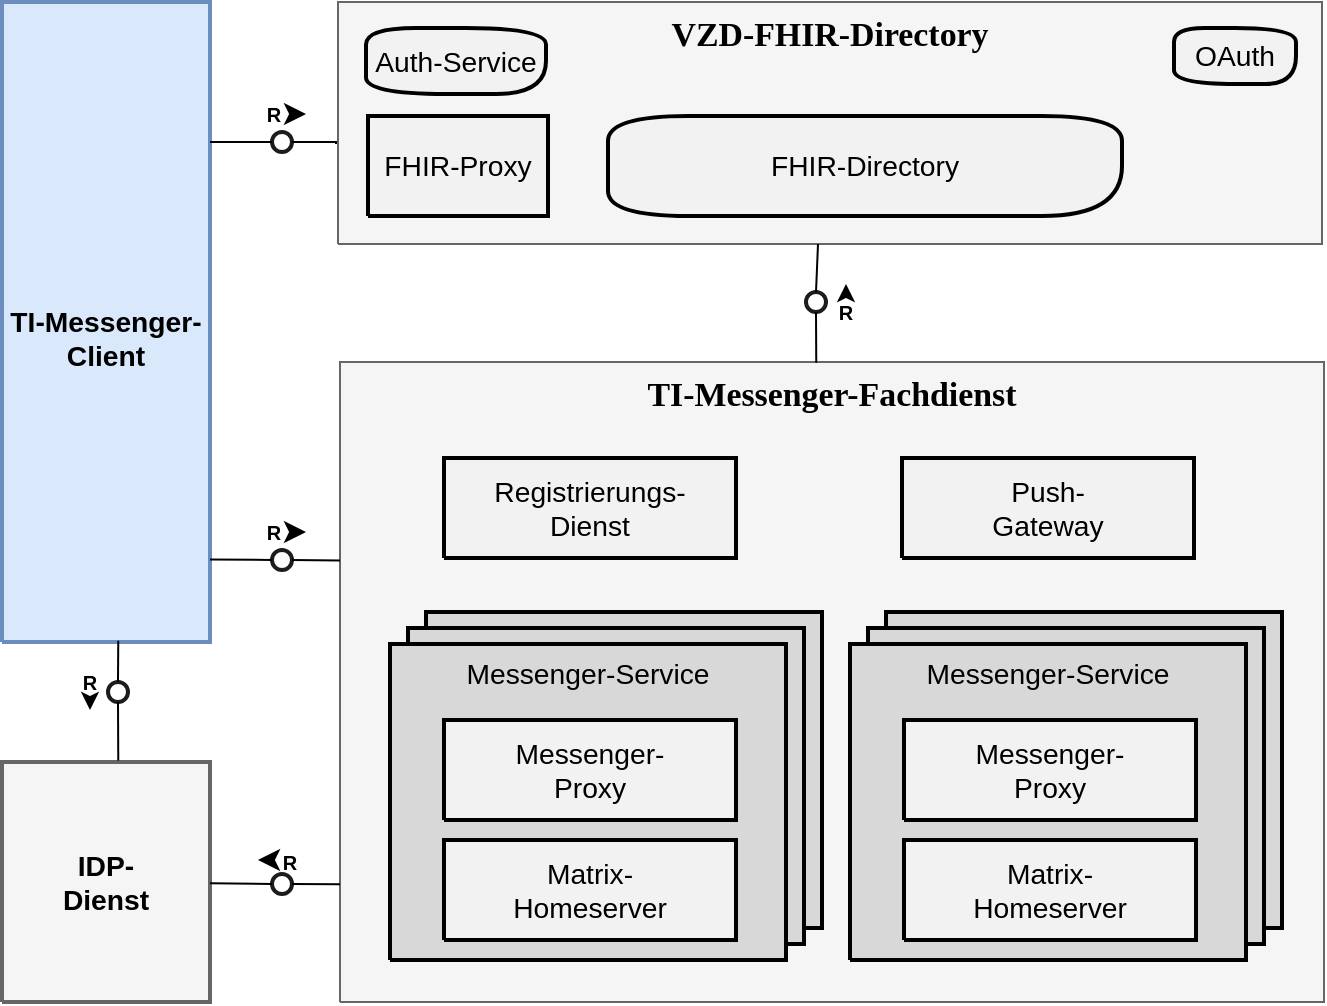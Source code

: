 <mxfile version="20.8.16" type="device"><diagram name="Seite-1" id="euBj5xrBh4o_RF6xaW2p"><mxGraphModel dx="1114" dy="778" grid="1" gridSize="10" guides="1" tooltips="1" connect="1" arrows="1" fold="1" page="1" pageScale="1" pageWidth="827" pageHeight="1169" math="0" shadow="0"><root><mxCell id="0"/><mxCell id="1" parent="0"/><UserObject label="&lt;div style=&quot;font-size: 1px&quot;&gt;&lt;font style=&quot;font-size:16.93px;font-family:Calibri;color:#000000;direction:ltr;letter-spacing:0px;line-height:120%;opacity:1&quot;&gt;&lt;b&gt;VZD-FHIR-Directory&lt;br/&gt;&lt;/b&gt;&lt;/font&gt;&lt;/div&gt;" tags="Hintergrund" id="CfJ6PVG0hl9HaETuA9oQ-1"><mxCell style="verticalAlign=top;align=center;vsdxID=1;fillColor=#f5f5f5;shape=stencil(nZBLDoAgDERP0z3SIyjew0SURgSD+Lu9kMZoXLhwN9O+tukAlrNpJg1SzDH4QW/URgNYgZTkjA4UkwJUgGXng+6DX1zLfmoymdXo17xh5zmRJ6Q42BWCfc2oJfdAr+Yv+AP9Cb7OJ3H/2JG1HNGz/84klThPVCc=);strokeColor=#666666;points=[];labelBackgroundColor=none;rounded=0;html=1;whiteSpace=wrap;fontColor=#333333;" vertex="1" parent="1"><mxGeometry x="214" y="25" width="492" height="121" as="geometry"/></mxCell></UserObject><UserObject label="&lt;div style=&quot;font-size: 1px&quot;&gt;&lt;font style=&quot;font-size:16.93px;font-family:Calibri;color:#000000;direction:ltr;letter-spacing:0px;line-height:120%;opacity:1&quot;&gt;&lt;b&gt;     TI-Messenger-Fachdienst&lt;br/&gt;&lt;/b&gt;&lt;/font&gt;&lt;/div&gt;" tags="Hintergrund" id="CfJ6PVG0hl9HaETuA9oQ-2"><mxCell style="verticalAlign=top;align=center;vsdxID=2;fillColor=#f5f5f5;shape=stencil(nZBLDoAgDERP0z3SIyjew0SURgSD+Lu9kMZoXLhwN9O+tukAlrNpJg1SzDH4QW/URgNYgZTkjA4UkwJUgGXng+6DX1zLfmoymdXo17xh5zmRJ6Q42BWCfc2oJfdAr+Yv+AP9Cb7OJ3H/2JG1HNGz/84klThPVCc=);points=[];labelBackgroundColor=none;rounded=0;html=1;whiteSpace=wrap;strokeColor=#666666;fontColor=#333333;" vertex="1" parent="1"><mxGeometry x="215" y="205" width="492" height="320" as="geometry"/></mxCell></UserObject><UserObject label="&lt;div style=&quot;font-size: 1px&quot;&gt;&lt;/div&gt;" tags="Hintergrund" id="CfJ6PVG0hl9HaETuA9oQ-3"><mxCell style="verticalAlign=top;align=center;vsdxID=3;fillColor=#d8d8d8;gradientColor=none;shape=stencil(nZBLDoAgDERP0z3SIyjew0SURgSD+Lu9kMZoXLhwN9O+tukAlrNpJg1SzDH4QW/URgNYgZTkjA4UkwJUgGXng+6DX1zLfmoymdXo17xh5zmRJ6Q42BWCfc2oJfdAr+Yv+AP9Cb7OJ3H/2JG1HNGz/84klThPVCc=);strokeWidth=2;points=[];labelBackgroundColor=none;rounded=0;html=1;whiteSpace=wrap;" vertex="1" parent="1"><mxGeometry x="258" y="330" width="198" height="158" as="geometry"/></mxCell></UserObject><UserObject label="&lt;div style=&quot;font-size: 1px&quot;&gt;&lt;/div&gt;" tags="Hintergrund" id="CfJ6PVG0hl9HaETuA9oQ-4"><mxCell style="verticalAlign=top;align=center;vsdxID=4;fillColor=#d8d8d8;gradientColor=none;shape=stencil(nZBLDoAgDERP0z3SIyjew0SURgSD+Lu9kMZoXLhwN9O+tukAlrNpJg1SzDH4QW/URgNYgZTkjA4UkwJUgGXng+6DX1zLfmoymdXo17xh5zmRJ6Q42BWCfc2oJfdAr+Yv+AP9Cb7OJ3H/2JG1HNGz/84klThPVCc=);strokeWidth=2;points=[];labelBackgroundColor=none;rounded=0;html=1;whiteSpace=wrap;" vertex="1" parent="1"><mxGeometry x="249" y="338" width="198" height="158" as="geometry"/></mxCell></UserObject><UserObject label="&lt;div style=&quot;font-size: 1px&quot;&gt;&lt;font style=&quot;font-size:14.11px;font-family:Arial;color:#000000;direction:ltr;letter-spacing:0px;line-height:120%;opacity:1&quot;&gt;Messenger-Service&lt;br/&gt;&lt;/font&gt;&lt;/div&gt;" tags="Hintergrund" id="CfJ6PVG0hl9HaETuA9oQ-5"><mxCell style="verticalAlign=top;align=center;vsdxID=5;fillColor=#d8d8d8;gradientColor=none;shape=stencil(nZBLDoAgDERP0z3SIyjew0SURgSD+Lu9kMZoXLhwN9O+tukAlrNpJg1SzDH4QW/URgNYgZTkjA4UkwJUgGXng+6DX1zLfmoymdXo17xh5zmRJ6Q42BWCfc2oJfdAr+Yv+AP9Cb7OJ3H/2JG1HNGz/84klThPVCc=);strokeWidth=2;points=[];labelBackgroundColor=none;rounded=0;html=1;whiteSpace=wrap;" vertex="1" parent="1"><mxGeometry x="240" y="346" width="198" height="158" as="geometry"/></mxCell></UserObject><UserObject label="&lt;div style=&quot;font-size: 1px&quot;&gt;&lt;font style=&quot;font-size:14.11px;font-family:Arial;color:#000000;direction:ltr;letter-spacing:0px;line-height:120%;opacity:1&quot;&gt;Registrierungs-&lt;br/&gt;Dienst&lt;br/&gt;&lt;/font&gt;&lt;/div&gt;" tags="Hintergrund" id="CfJ6PVG0hl9HaETuA9oQ-6"><mxCell style="verticalAlign=middle;align=center;vsdxID=6;fillColor=#f2f2f2;gradientColor=none;shape=stencil(nZBLDoAgDERP0z3SIyjew0SURgSD+Lu9kMZoXLhwN9O+tukAlrNpJg1SzDH4QW/URgNYgZTkjA4UkwJUgGXng+6DX1zLfmoymdXo17xh5zmRJ6Q42BWCfc2oJfdAr+Yv+AP9Cb7OJ3H/2JG1HNGz/84klThPVCc=);strokeColor=#000000;strokeWidth=2;spacingTop=-1;spacingBottom=-1;spacingLeft=-1;spacingRight=-1;points=[[0.5,0,0],[1,0.5,0],[0.5,0.5,0],[0.5,0.5,0]];labelBackgroundColor=none;rounded=0;html=1;whiteSpace=wrap;" vertex="1" parent="1"><mxGeometry x="267" y="253" width="146" height="50" as="geometry"/></mxCell></UserObject><UserObject label="&lt;div style=&quot;font-size: 1px&quot;&gt;&lt;font style=&quot;font-size:14.11px;font-family:Arial;color:#000000;direction:ltr;letter-spacing:0px;line-height:120%;opacity:1&quot;&gt;&lt;b&gt;&lt;br/&gt;TI-Messenger- Client&lt;br/&gt;&lt;/b&gt;&lt;/font&gt;&lt;/div&gt;" tags="Hintergrund" id="CfJ6PVG0hl9HaETuA9oQ-7"><mxCell style="verticalAlign=middle;align=center;vsdxID=7;fillColor=#dae8fc;shape=stencil(nZBLDoAgDERP0z3SIyjew0SURgSD+Lu9kMZoXLhwN9O+tukAlrNpJg1SzDH4QW/URgNYgZTkjA4UkwJUgGXng+6DX1zLfmoymdXo17xh5zmRJ6Q42BWCfc2oJfdAr+Yv+AP9Cb7OJ3H/2JG1HNGz/84klThPVCc=);strokeColor=#6c8ebf;strokeWidth=2;spacingTop=-1;spacingBottom=-1;spacingLeft=-1;spacingRight=-1;points=[[0.5,0,0],[1,0.5,0],[0.5,0.5,0],[0.5,0.5,0]];labelBackgroundColor=none;rounded=0;html=1;whiteSpace=wrap;" vertex="1" parent="1"><mxGeometry x="46" y="25" width="104" height="320" as="geometry"/></mxCell></UserObject><UserObject label="&lt;div style=&quot;font-size: 1px&quot;&gt;&lt;font style=&quot;font-size:14.11px;font-family:Arial;color:#000000;direction:ltr;letter-spacing:0px;line-height:120%;opacity:1&quot;&gt;Messenger-&lt;br/&gt;Proxy&lt;br/&gt;&lt;/font&gt;&lt;/div&gt;" tags="Hintergrund" id="CfJ6PVG0hl9HaETuA9oQ-8"><mxCell style="verticalAlign=middle;align=center;vsdxID=8;fillColor=#f2f2f2;gradientColor=none;shape=stencil(nZBLDoAgDERP0z3SIyjew0SURgSD+Lu9kMZoXLhwN9O+tukAlrNpJg1SzDH4QW/URgNYgZTkjA4UkwJUgGXng+6DX1zLfmoymdXo17xh5zmRJ6Q42BWCfc2oJfdAr+Yv+AP9Cb7OJ3H/2JG1HNGz/84klThPVCc=);strokeColor=#000000;strokeWidth=2;spacingTop=-1;spacingBottom=-1;spacingLeft=-1;spacingRight=-1;points=[[0.5,0,0],[1,0.5,0],[0.5,0.5,0],[0.5,0.5,0]];labelBackgroundColor=none;rounded=0;html=1;whiteSpace=wrap;" vertex="1" parent="1"><mxGeometry x="267" y="384" width="146" height="50" as="geometry"/></mxCell></UserObject><UserObject label="&lt;div style=&quot;font-size: 1px&quot;&gt;&lt;font style=&quot;font-size:14.11px;font-family:Arial;color:#000000;direction:ltr;letter-spacing:0px;line-height:120%;opacity:1&quot;&gt;Push-&lt;br/&gt;Gateway&lt;br/&gt;&lt;/font&gt;&lt;/div&gt;" tags="Hintergrund" id="CfJ6PVG0hl9HaETuA9oQ-9"><mxCell style="verticalAlign=middle;align=center;vsdxID=9;fillColor=#f2f2f2;gradientColor=none;shape=stencil(nZBLDoAgDERP0z3SIyjew0SURgSD+Lu9kMZoXLhwN9O+tukAlrNpJg1SzDH4QW/URgNYgZTkjA4UkwJUgGXng+6DX1zLfmoymdXo17xh5zmRJ6Q42BWCfc2oJfdAr+Yv+AP9Cb7OJ3H/2JG1HNGz/84klThPVCc=);strokeWidth=2;spacingTop=-1;spacingBottom=-1;spacingLeft=-1;spacingRight=-1;points=[[0.5,0,0],[1,0.5,0],[0.5,0.5,0],[0.5,0.5,0]];labelBackgroundColor=none;rounded=0;html=1;whiteSpace=wrap;" vertex="1" parent="1"><mxGeometry x="496" y="253" width="146" height="50" as="geometry"/></mxCell></UserObject><UserObject label="&lt;div style=&quot;font-size: 1px&quot;&gt;&lt;font style=&quot;font-size:14.11px;font-family:Arial;color:#000000;direction:ltr;letter-spacing:0px;line-height:120%;opacity:1&quot;&gt;FHIR-Directory&lt;br/&gt;&lt;/font&gt;&lt;/div&gt;" tags="Hintergrund" id="CfJ6PVG0hl9HaETuA9oQ-10"><mxCell style="verticalAlign=middle;align=center;vsdxID=10;fillColor=#f2f2f2;gradientColor=none;shape=stencil(nZE9DsIwDIVP4xWFWAydS7kAJ4iIIRYhqdLwe3rSukhRB4Zmst/7YkvPgO3gTE+g1ZBTvNKTbXaAe9Cag6PEuVSAHWB7jokuKd6Dlb43hdRqUsjKn+1Ia2XS6cgfEg2bTVO93czIkFt8jMtfgiqx3vMwJf1BUM+hQn/mKvgPuhJcrC/FFI8Ex95LurW/jLNIcgrsvg==);strokeColor=#000000;strokeWidth=2;spacingTop=2;spacingBottom=2;spacingLeft=3;spacingRight=3;points=[[0.5,0,0],[1,0.5,0],[0.5,0.5,0],[0.5,0.5,0]];labelBackgroundColor=none;rounded=1;html=1;whiteSpace=wrap;" vertex="1" parent="1"><mxGeometry x="349" y="82" width="257" height="50" as="geometry"/></mxCell></UserObject><UserObject label="&lt;div style=&quot;font-size: 1px&quot;&gt;&lt;font style=&quot;font-size:14.11px;font-family:Arial;color:#000000;direction:ltr;letter-spacing:0px;line-height:120%;opacity:1&quot;&gt;FHIR-Proxy&lt;br/&gt;&lt;/font&gt;&lt;/div&gt;" tags="Hintergrund" id="CfJ6PVG0hl9HaETuA9oQ-11"><mxCell style="verticalAlign=middle;align=center;vsdxID=11;fillColor=#f2f2f2;gradientColor=none;shape=stencil(nZBLDoAgDERP0z3SIyjew0SURgSD+Lu9kMZoXLhwN9O+tukAlrNpJg1SzDH4QW/URgNYgZTkjA4UkwJUgGXng+6DX1zLfmoymdXo17xh5zmRJ6Q42BWCfc2oJfdAr+Yv+AP9Cb7OJ3H/2JG1HNGz/84klThPVCc=);strokeColor=#000000;strokeWidth=2;spacingTop=-1;spacingBottom=-1;spacingLeft=-1;spacingRight=-1;points=[[0.5,0,0],[1,0.5,0],[0.5,0.5,0],[0.5,0.5,0]];labelBackgroundColor=none;rounded=0;html=1;whiteSpace=wrap;" vertex="1" parent="1"><mxGeometry x="229" y="82" width="90" height="50" as="geometry"/></mxCell></UserObject><UserObject label="&lt;div style=&quot;font-size: 1px&quot;&gt;&lt;font style=&quot;font-size:14.11px;font-family:Arial;color:#000000;direction:ltr;letter-spacing:0px;line-height:120%;opacity:1&quot;&gt;&lt;b&gt;IDP-&lt;br/&gt;Dienst&lt;br/&gt;&lt;/b&gt;&lt;/font&gt;&lt;/div&gt;" tags="Hintergrund" id="CfJ6PVG0hl9HaETuA9oQ-12"><mxCell style="verticalAlign=middle;align=center;vsdxID=12;fillColor=#f5f5f5;shape=stencil(nZBLDoAgDERP0z3SIyjew0SURgSD+Lu9kMZoXLhwN9O+tukAlrNpJg1SzDH4QW/URgNYgZTkjA4UkwJUgGXng+6DX1zLfmoymdXo17xh5zmRJ6Q42BWCfc2oJfdAr+Yv+AP9Cb7OJ3H/2JG1HNGz/84klThPVCc=);strokeColor=#666666;strokeWidth=2;spacingTop=-1;spacingBottom=-1;spacingLeft=-1;spacingRight=-1;points=[[0.5,0,0],[1,0.5,0],[0.5,0.5,0],[0.5,0.5,0]];labelBackgroundColor=none;rounded=0;html=1;whiteSpace=wrap;fontColor=#333333;" vertex="1" parent="1"><mxGeometry x="46" y="405" width="104" height="120" as="geometry"/></mxCell></UserObject><UserObject label="&lt;div style=&quot;font-size: 1px&quot;&gt;&lt;font style=&quot;font-size:14.11px;font-family:Arial;color:#000000;direction:ltr;letter-spacing:0px;line-height:120%;opacity:1&quot;&gt;OAuth&lt;br/&gt;&lt;/font&gt;&lt;/div&gt;" tags="Hintergrund" id="CfJ6PVG0hl9HaETuA9oQ-13"><mxCell style="verticalAlign=middle;align=center;vsdxID=33;fillColor=#f2f2f2;gradientColor=none;shape=stencil(nZE9DsIwDIVP4xWFWAydS7kAJ4iIIRYhqdLwe3rSukhRB4Zmst/7YkvPgO3gTE+g1ZBTvNKTbXaAe9Cag6PEuVSAHWB7jokuKd6Dlb43hdRqUsjKn+1Ia2XS6cgfEg2bTVO93czIkFt8jMtfgiqx3vMwJf1BUM+hQn/mKvgPuhJcrC/FFI8Ex95LurW/jLNIcgrsvg==);strokeColor=#000000;strokeWidth=2;spacingTop=2;spacingBottom=2;spacingLeft=3;spacingRight=3;points=[[0.5,0,0],[1,0.5,0],[0.5,0.5,0],[0.5,0.5,0]];labelBackgroundColor=none;rounded=1;html=1;whiteSpace=wrap;" vertex="1" parent="1"><mxGeometry x="632" y="38" width="61" height="28" as="geometry"/></mxCell></UserObject><UserObject label="&lt;div style=&quot;font-size: 1px&quot;&gt;&lt;font style=&quot;font-size:14.11px;font-family:Arial;color:#000000;direction:ltr;letter-spacing:0px;line-height:120%;opacity:1&quot;&gt;Matrix-&lt;br/&gt;Homeserver&lt;br/&gt;&lt;/font&gt;&lt;/div&gt;" tags="Hintergrund" id="CfJ6PVG0hl9HaETuA9oQ-14"><mxCell style="verticalAlign=middle;align=center;vsdxID=39;fillColor=#f2f2f2;gradientColor=none;shape=stencil(nZBLDoAgDERP0z3SIyjew0SURgSD+Lu9kMZoXLhwN9O+tukAlrNpJg1SzDH4QW/URgNYgZTkjA4UkwJUgGXng+6DX1zLfmoymdXo17xh5zmRJ6Q42BWCfc2oJfdAr+Yv+AP9Cb7OJ3H/2JG1HNGz/84klThPVCc=);strokeWidth=2;spacingTop=-1;spacingBottom=-1;spacingLeft=-1;spacingRight=-1;points=[[0.5,0,0],[1,0.5,0],[0.5,0.5,0],[0.5,0.5,0]];labelBackgroundColor=none;rounded=0;html=1;whiteSpace=wrap;" vertex="1" parent="1"><mxGeometry x="267" y="444" width="146" height="50" as="geometry"/></mxCell></UserObject><UserObject label="&lt;div style=&quot;font-size: 1px&quot;&gt;&lt;font style=&quot;font-size:14.11px;font-family:Arial;color:#000000;direction:ltr;letter-spacing:0px;line-height:120%;opacity:1&quot;&gt;Auth-Service&lt;br/&gt;&lt;/font&gt;&lt;/div&gt;" tags="Hintergrund" id="CfJ6PVG0hl9HaETuA9oQ-15"><mxCell style="verticalAlign=middle;align=center;vsdxID=40;fillColor=#f2f2f2;gradientColor=none;shape=stencil(nZE9DsIwDIVP4xWFWAydS7kAJ4iIIRYhqdLwe3rSukhRB4Zmst/7YkvPgO3gTE+g1ZBTvNKTbXaAe9Cag6PEuVSAHWB7jokuKd6Dlb43hdRqUsjKn+1Ia2XS6cgfEg2bTVO93czIkFt8jMtfgiqx3vMwJf1BUM+hQn/mKvgPuhJcrC/FFI8Ex95LurW/jLNIcgrsvg==);strokeColor=#000000;strokeWidth=2;spacingTop=2;spacingBottom=2;spacingLeft=3;spacingRight=3;points=[[0.5,0,0],[1,0.5,0],[0.5,0.5,0],[0.5,0.5,0]];labelBackgroundColor=none;rounded=1;html=1;whiteSpace=wrap;" vertex="1" parent="1"><mxGeometry x="228" y="38" width="90" height="33" as="geometry"/></mxCell></UserObject><UserObject label="&lt;div style=&quot;font-size: 1px&quot;&gt;&lt;/div&gt;" tags="Hintergrund" id="CfJ6PVG0hl9HaETuA9oQ-16"><mxCell style="verticalAlign=top;align=center;vsdxID=41;fillColor=#d8d8d8;gradientColor=none;shape=stencil(nZBLDoAgDERP0z3SIyjew0SURgSD+Lu9kMZoXLhwN9O+tukAlrNpJg1SzDH4QW/URgNYgZTkjA4UkwJUgGXng+6DX1zLfmoymdXo17xh5zmRJ6Q42BWCfc2oJfdAr+Yv+AP9Cb7OJ3H/2JG1HNGz/84klThPVCc=);strokeWidth=2;points=[];labelBackgroundColor=none;rounded=0;html=1;whiteSpace=wrap;" vertex="1" parent="1"><mxGeometry x="488" y="330" width="198" height="158" as="geometry"/></mxCell></UserObject><UserObject label="&lt;div style=&quot;font-size: 1px&quot;&gt;&lt;/div&gt;" tags="Hintergrund" id="CfJ6PVG0hl9HaETuA9oQ-17"><mxCell style="verticalAlign=top;align=center;vsdxID=42;fillColor=#d8d8d8;gradientColor=none;shape=stencil(nZBLDoAgDERP0z3SIyjew0SURgSD+Lu9kMZoXLhwN9O+tukAlrNpJg1SzDH4QW/URgNYgZTkjA4UkwJUgGXng+6DX1zLfmoymdXo17xh5zmRJ6Q42BWCfc2oJfdAr+Yv+AP9Cb7OJ3H/2JG1HNGz/84klThPVCc=);strokeWidth=2;points=[];labelBackgroundColor=none;rounded=0;html=1;whiteSpace=wrap;" vertex="1" parent="1"><mxGeometry x="479" y="338" width="198" height="158" as="geometry"/></mxCell></UserObject><UserObject label="&lt;div style=&quot;font-size: 1px&quot;&gt;&lt;font style=&quot;font-size:14.11px;font-family:Arial;color:#000000;direction:ltr;letter-spacing:0px;line-height:120%;opacity:1&quot;&gt;Messenger-Service&lt;br/&gt;&lt;/font&gt;&lt;/div&gt;" tags="Hintergrund" id="CfJ6PVG0hl9HaETuA9oQ-18"><mxCell style="verticalAlign=top;align=center;vsdxID=43;fillColor=#d8d8d8;gradientColor=none;shape=stencil(nZBLDoAgDERP0z3SIyjew0SURgSD+Lu9kMZoXLhwN9O+tukAlrNpJg1SzDH4QW/URgNYgZTkjA4UkwJUgGXng+6DX1zLfmoymdXo17xh5zmRJ6Q42BWCfc2oJfdAr+Yv+AP9Cb7OJ3H/2JG1HNGz/84klThPVCc=);strokeWidth=2;points=[];labelBackgroundColor=none;rounded=0;html=1;whiteSpace=wrap;" vertex="1" parent="1"><mxGeometry x="470" y="346" width="198" height="158" as="geometry"/></mxCell></UserObject><UserObject label="&lt;div style=&quot;font-size: 1px&quot;&gt;&lt;font style=&quot;font-size:14.11px;font-family:Arial;color:#000000;direction:ltr;letter-spacing:0px;line-height:120%;opacity:1&quot;&gt;Messenger-&lt;br/&gt;Proxy&lt;br/&gt;&lt;/font&gt;&lt;/div&gt;" tags="Hintergrund" id="CfJ6PVG0hl9HaETuA9oQ-19"><mxCell style="verticalAlign=middle;align=center;vsdxID=44;fillColor=#f2f2f2;gradientColor=none;shape=stencil(nZBLDoAgDERP0z3SIyjew0SURgSD+Lu9kMZoXLhwN9O+tukAlrNpJg1SzDH4QW/URgNYgZTkjA4UkwJUgGXng+6DX1zLfmoymdXo17xh5zmRJ6Q42BWCfc2oJfdAr+Yv+AP9Cb7OJ3H/2JG1HNGz/84klThPVCc=);strokeColor=#000000;strokeWidth=2;spacingTop=-1;spacingBottom=-1;spacingLeft=-1;spacingRight=-1;points=[[0.5,0,0],[1,0.5,0],[0.5,0.5,0],[0.5,0.5,0]];labelBackgroundColor=none;rounded=0;html=1;whiteSpace=wrap;" vertex="1" parent="1"><mxGeometry x="497" y="384" width="146" height="50" as="geometry"/></mxCell></UserObject><UserObject label="&lt;div style=&quot;font-size: 1px&quot;&gt;&lt;font style=&quot;font-size:14.11px;font-family:Arial;color:#000000;direction:ltr;letter-spacing:0px;line-height:120%;opacity:1&quot;&gt;Matrix-&lt;br/&gt;Homeserver&lt;br/&gt;&lt;/font&gt;&lt;/div&gt;" tags="Hintergrund" id="CfJ6PVG0hl9HaETuA9oQ-20"><mxCell style="verticalAlign=middle;align=center;vsdxID=45;fillColor=#f2f2f2;gradientColor=none;shape=stencil(nZBLDoAgDERP0z3SIyjew0SURgSD+Lu9kMZoXLhwN9O+tukAlrNpJg1SzDH4QW/URgNYgZTkjA4UkwJUgGXng+6DX1zLfmoymdXo17xh5zmRJ6Q42BWCfc2oJfdAr+Yv+AP9Cb7OJ3H/2JG1HNGz/84klThPVCc=);strokeWidth=2;spacingTop=-1;spacingBottom=-1;spacingLeft=-1;spacingRight=-1;points=[[0.5,0,0],[1,0.5,0],[0.5,0.5,0],[0.5,0.5,0]];labelBackgroundColor=none;rounded=0;html=1;whiteSpace=wrap;" vertex="1" parent="1"><mxGeometry x="497" y="444" width="146" height="50" as="geometry"/></mxCell></UserObject><mxCell id="CfJ6PVG0hl9HaETuA9oQ-21" vertex="1" parent="1"><mxGeometry x="215" y="465" as="geometry"/></mxCell><mxCell id="CfJ6PVG0hl9HaETuA9oQ-22" value="" style="group" vertex="1" connectable="0" parent="1"><mxGeometry x="162" y="280" width="40" height="29" as="geometry"/></mxCell><mxCell id="CfJ6PVG0hl9HaETuA9oQ-23" value="R" style="text;html=1;strokeColor=none;fillColor=none;align=center;verticalAlign=middle;whiteSpace=wrap;overflow=hidden;fontFamily=Helvetica;fontSize=10;fontColor=#000000;fontStyle=1" vertex="1" parent="CfJ6PVG0hl9HaETuA9oQ-22"><mxGeometry width="40" height="20" as="geometry"/></mxCell><mxCell id="CfJ6PVG0hl9HaETuA9oQ-24" value="" style="ellipse;whiteSpace=wrap;html=1;strokeColor=#1C1C1C;fillColor=none;fontFamily=Tahoma;fontSize=14;fontColor=#525252;align=center;strokeWidth=2;" vertex="1" parent="CfJ6PVG0hl9HaETuA9oQ-22"><mxGeometry x="19" y="19" width="10" height="10" as="geometry"/></mxCell><mxCell id="CfJ6PVG0hl9HaETuA9oQ-25" style="edgeStyle=none;rounded=0;html=1;startArrow=none;startFill=0;endArrow=classic;endFill=1;jettySize=auto;orthogonalLoop=1;strokeColor=#000000;fontFamily=Helvetica;fontSize=10;fontColor=#000000;targetPerimeterSpacing=0;endSize=8;sourcePerimeterSpacing=0;startSize=0;" edge="1" parent="CfJ6PVG0hl9HaETuA9oQ-22"><mxGeometry relative="1" as="geometry"><mxPoint x="36" y="10" as="targetPoint"/><mxPoint x="28" y="10" as="sourcePoint"/></mxGeometry></mxCell><mxCell id="CfJ6PVG0hl9HaETuA9oQ-26" value="" style="group" vertex="1" connectable="0" parent="1"><mxGeometry x="162" y="71" width="40" height="29" as="geometry"/></mxCell><mxCell id="CfJ6PVG0hl9HaETuA9oQ-27" value="R" style="text;html=1;strokeColor=none;fillColor=none;align=center;verticalAlign=middle;whiteSpace=wrap;overflow=hidden;fontFamily=Helvetica;fontSize=10;fontColor=#000000;fontStyle=1" vertex="1" parent="CfJ6PVG0hl9HaETuA9oQ-26"><mxGeometry width="40" height="20" as="geometry"/></mxCell><mxCell id="CfJ6PVG0hl9HaETuA9oQ-28" value="" style="ellipse;whiteSpace=wrap;html=1;strokeColor=#1C1C1C;fillColor=none;fontFamily=Tahoma;fontSize=14;fontColor=#525252;align=center;strokeWidth=2;" vertex="1" parent="CfJ6PVG0hl9HaETuA9oQ-26"><mxGeometry x="19" y="19" width="10" height="10" as="geometry"/></mxCell><mxCell id="CfJ6PVG0hl9HaETuA9oQ-29" style="edgeStyle=none;rounded=0;html=1;startArrow=none;startFill=0;endArrow=classic;endFill=1;jettySize=auto;orthogonalLoop=1;strokeColor=#000000;fontFamily=Helvetica;fontSize=10;fontColor=#000000;targetPerimeterSpacing=0;endSize=8;sourcePerimeterSpacing=0;startSize=0;" edge="1" parent="CfJ6PVG0hl9HaETuA9oQ-26"><mxGeometry relative="1" as="geometry"><mxPoint x="36" y="10" as="targetPoint"/><mxPoint x="28" y="10" as="sourcePoint"/></mxGeometry></mxCell><mxCell id="CfJ6PVG0hl9HaETuA9oQ-30" value="" style="group;rotation=-180;" vertex="1" connectable="0" parent="1"><mxGeometry x="448" y="170" width="40" height="20" as="geometry"/></mxCell><mxCell id="CfJ6PVG0hl9HaETuA9oQ-31" value="" style="group;rotation=-180;" vertex="1" connectable="0" parent="CfJ6PVG0hl9HaETuA9oQ-30"><mxGeometry width="40" height="20" as="geometry"/></mxCell><mxCell id="CfJ6PVG0hl9HaETuA9oQ-32" value="" style="group;rotation=-180;" vertex="1" connectable="0" parent="CfJ6PVG0hl9HaETuA9oQ-31"><mxGeometry width="40" height="20" as="geometry"/></mxCell><mxCell id="CfJ6PVG0hl9HaETuA9oQ-33" value="" style="endArrow=classic;html=1;strokeColor=#000000;fontFamily=Helvetica;fontSize=14;fontColor=#525252;rounded=0;" edge="1" parent="CfJ6PVG0hl9HaETuA9oQ-32"><mxGeometry width="50" height="50" relative="1" as="geometry"><mxPoint x="20" y="1" as="sourcePoint"/><mxPoint x="20" y="-4" as="targetPoint"/></mxGeometry></mxCell><mxCell id="CfJ6PVG0hl9HaETuA9oQ-34" value="" style="ellipse;whiteSpace=wrap;html=1;strokeColor=#1C1C1C;fillColor=none;fontFamily=Tahoma;fontSize=14;fontColor=#525252;align=center;strokeWidth=2;rotation=-180;" vertex="1" parent="CfJ6PVG0hl9HaETuA9oQ-32"><mxGeometry width="10" height="10" as="geometry"/></mxCell><mxCell id="CfJ6PVG0hl9HaETuA9oQ-35" value="R" style="text;html=1;strokeColor=none;fillColor=none;align=center;verticalAlign=middle;whiteSpace=wrap;overflow=hidden;fontFamily=Helvetica;fontSize=10;fontColor=#000000;fontStyle=1;rotation=0;" vertex="1" parent="CfJ6PVG0hl9HaETuA9oQ-32"><mxGeometry width="40" height="20" as="geometry"/></mxCell><mxCell id="CfJ6PVG0hl9HaETuA9oQ-36" style="edgeStyle=orthogonalEdgeStyle;rounded=0;orthogonalLoop=1;jettySize=auto;html=1;exitX=1;exitY=0.5;exitDx=0;exitDy=0;entryX=-0.002;entryY=0.587;entryDx=0;entryDy=0;entryPerimeter=0;endArrow=none;endFill=0;" edge="1" parent="1" source="CfJ6PVG0hl9HaETuA9oQ-28" target="CfJ6PVG0hl9HaETuA9oQ-1"><mxGeometry relative="1" as="geometry"/></mxCell><mxCell id="CfJ6PVG0hl9HaETuA9oQ-37" value="" style="endArrow=none;html=1;rounded=0;entryX=0;entryY=0.5;entryDx=0;entryDy=0;" edge="1" parent="1" target="CfJ6PVG0hl9HaETuA9oQ-28"><mxGeometry width="50" height="50" relative="1" as="geometry"><mxPoint x="150" y="95" as="sourcePoint"/><mxPoint x="207" y="110" as="targetPoint"/></mxGeometry></mxCell><mxCell id="CfJ6PVG0hl9HaETuA9oQ-38" value="" style="endArrow=none;html=1;rounded=0;entryX=0.5;entryY=0;entryDx=0;entryDy=0;exitX=0.484;exitY=0.001;exitDx=0;exitDy=0;exitPerimeter=0;" edge="1" parent="1" source="CfJ6PVG0hl9HaETuA9oQ-2" target="CfJ6PVG0hl9HaETuA9oQ-34"><mxGeometry width="50" height="50" relative="1" as="geometry"><mxPoint x="448.5" y="205" as="sourcePoint"/><mxPoint x="450" y="180" as="targetPoint"/></mxGeometry></mxCell><mxCell id="CfJ6PVG0hl9HaETuA9oQ-39" value="" style="endArrow=none;html=1;rounded=0;exitX=0.5;exitY=1;exitDx=0;exitDy=0;" edge="1" parent="1"><mxGeometry width="50" height="50" relative="1" as="geometry"><mxPoint x="453" y="170" as="sourcePoint"/><mxPoint x="454" y="146" as="targetPoint"/></mxGeometry></mxCell><mxCell id="CfJ6PVG0hl9HaETuA9oQ-40" value="" style="endArrow=none;html=1;rounded=0;exitX=1;exitY=0.871;exitDx=0;exitDy=0;exitPerimeter=0;entryX=0;entryY=0.5;entryDx=0;entryDy=0;" edge="1" parent="1" source="CfJ6PVG0hl9HaETuA9oQ-7" target="CfJ6PVG0hl9HaETuA9oQ-24"><mxGeometry width="50" height="50" relative="1" as="geometry"><mxPoint x="160" y="270" as="sourcePoint"/><mxPoint x="210" y="220" as="targetPoint"/></mxGeometry></mxCell><mxCell id="CfJ6PVG0hl9HaETuA9oQ-41" value="" style="endArrow=none;html=1;rounded=0;entryX=0;entryY=0.31;entryDx=0;entryDy=0;entryPerimeter=0;exitX=1;exitY=0.5;exitDx=0;exitDy=0;" edge="1" parent="1" source="CfJ6PVG0hl9HaETuA9oQ-24" target="CfJ6PVG0hl9HaETuA9oQ-2"><mxGeometry width="50" height="50" relative="1" as="geometry"><mxPoint x="190" y="270" as="sourcePoint"/><mxPoint x="240" y="220" as="targetPoint"/></mxGeometry></mxCell><mxCell id="CfJ6PVG0hl9HaETuA9oQ-42" value="" style="group" vertex="1" connectable="0" parent="1"><mxGeometry x="70" y="355" width="40" height="20" as="geometry"/></mxCell><mxCell id="CfJ6PVG0hl9HaETuA9oQ-43" value="" style="group" vertex="1" connectable="0" parent="CfJ6PVG0hl9HaETuA9oQ-42"><mxGeometry width="40" height="20" as="geometry"/></mxCell><mxCell id="CfJ6PVG0hl9HaETuA9oQ-44" value="" style="group" vertex="1" connectable="0" parent="CfJ6PVG0hl9HaETuA9oQ-43"><mxGeometry width="40" height="20" as="geometry"/></mxCell><mxCell id="CfJ6PVG0hl9HaETuA9oQ-45" value="" style="endArrow=classic;html=1;strokeColor=#000000;fontFamily=Helvetica;fontSize=14;fontColor=#525252;rounded=0;" edge="1" parent="CfJ6PVG0hl9HaETuA9oQ-44"><mxGeometry width="50" height="50" relative="1" as="geometry"><mxPoint x="20" y="19" as="sourcePoint"/><mxPoint x="20" y="24" as="targetPoint"/></mxGeometry></mxCell><mxCell id="CfJ6PVG0hl9HaETuA9oQ-46" value="R" style="text;html=1;strokeColor=none;fillColor=none;align=center;verticalAlign=middle;whiteSpace=wrap;overflow=hidden;fontFamily=Helvetica;fontSize=10;fontColor=#000000;fontStyle=1" vertex="1" parent="CfJ6PVG0hl9HaETuA9oQ-44"><mxGeometry width="40" height="20" as="geometry"/></mxCell><mxCell id="CfJ6PVG0hl9HaETuA9oQ-47" value="" style="ellipse;whiteSpace=wrap;html=1;strokeColor=#1C1C1C;fillColor=none;fontFamily=Tahoma;fontSize=14;fontColor=#525252;align=center;strokeWidth=2;" vertex="1" parent="CfJ6PVG0hl9HaETuA9oQ-44"><mxGeometry x="29" y="10" width="10" height="10" as="geometry"/></mxCell><mxCell id="CfJ6PVG0hl9HaETuA9oQ-48" value="" style="endArrow=none;html=1;rounded=0;entryX=0.559;entryY=0.998;entryDx=0;entryDy=0;entryPerimeter=0;exitX=0.5;exitY=0;exitDx=0;exitDy=0;" edge="1" parent="1" source="CfJ6PVG0hl9HaETuA9oQ-47" target="CfJ6PVG0hl9HaETuA9oQ-7"><mxGeometry width="50" height="50" relative="1" as="geometry"><mxPoint x="140" y="400" as="sourcePoint"/><mxPoint x="190" y="350" as="targetPoint"/></mxGeometry></mxCell><mxCell id="CfJ6PVG0hl9HaETuA9oQ-49" value="" style="endArrow=none;html=1;rounded=0;entryX=0.5;entryY=1;entryDx=0;entryDy=0;exitX=0.559;exitY=-0.006;exitDx=0;exitDy=0;exitPerimeter=0;" edge="1" parent="1" source="CfJ6PVG0hl9HaETuA9oQ-12" target="CfJ6PVG0hl9HaETuA9oQ-47"><mxGeometry width="50" height="50" relative="1" as="geometry"><mxPoint x="60" y="440" as="sourcePoint"/><mxPoint x="110" y="390" as="targetPoint"/></mxGeometry></mxCell><mxCell id="CfJ6PVG0hl9HaETuA9oQ-50" value="" style="group;flipV=0;flipH=1;" vertex="1" connectable="0" parent="1"><mxGeometry x="170" y="444" width="40" height="30" as="geometry"/></mxCell><mxCell id="CfJ6PVG0hl9HaETuA9oQ-51" value="R" style="text;html=1;strokeColor=none;fillColor=none;align=center;verticalAlign=middle;whiteSpace=wrap;overflow=hidden;fontFamily=Helvetica;fontSize=10;fontColor=#000000;fontStyle=1;flipV=1;flipH=1;" vertex="1" parent="CfJ6PVG0hl9HaETuA9oQ-50"><mxGeometry y="1" width="40" height="20" as="geometry"/></mxCell><mxCell id="CfJ6PVG0hl9HaETuA9oQ-52" value="" style="ellipse;whiteSpace=wrap;html=1;strokeColor=#1C1C1C;fillColor=none;fontFamily=Tahoma;fontSize=14;fontColor=#525252;align=center;strokeWidth=2;" vertex="1" parent="CfJ6PVG0hl9HaETuA9oQ-50"><mxGeometry x="11" y="17" width="10" height="10" as="geometry"/></mxCell><mxCell id="CfJ6PVG0hl9HaETuA9oQ-53" style="edgeStyle=none;rounded=0;html=1;startArrow=none;startFill=0;endArrow=classic;endFill=1;jettySize=auto;orthogonalLoop=1;strokeColor=#000000;fontFamily=Helvetica;fontSize=10;fontColor=#000000;targetPerimeterSpacing=0;endSize=8;sourcePerimeterSpacing=0;startSize=0;" edge="1" parent="CfJ6PVG0hl9HaETuA9oQ-50"><mxGeometry relative="1" as="geometry"><mxPoint x="4" y="10" as="targetPoint"/><mxPoint x="12" y="10" as="sourcePoint"/></mxGeometry></mxCell><mxCell id="CfJ6PVG0hl9HaETuA9oQ-54" value="" style="endArrow=none;html=1;rounded=0;entryX=0;entryY=0.5;entryDx=0;entryDy=0;" edge="1" parent="1" source="CfJ6PVG0hl9HaETuA9oQ-12" target="CfJ6PVG0hl9HaETuA9oQ-52"><mxGeometry width="50" height="50" relative="1" as="geometry"><mxPoint x="130" y="550" as="sourcePoint"/><mxPoint x="180" y="500" as="targetPoint"/></mxGeometry></mxCell><mxCell id="CfJ6PVG0hl9HaETuA9oQ-55" value="" style="endArrow=none;html=1;rounded=0;exitX=1;exitY=0.5;exitDx=0;exitDy=0;entryX=0;entryY=0.816;entryDx=0;entryDy=0;entryPerimeter=0;" edge="1" parent="1" source="CfJ6PVG0hl9HaETuA9oQ-52" target="CfJ6PVG0hl9HaETuA9oQ-2"><mxGeometry width="50" height="50" relative="1" as="geometry"><mxPoint x="170" y="530" as="sourcePoint"/><mxPoint x="220" y="480" as="targetPoint"/></mxGeometry></mxCell></root></mxGraphModel></diagram></mxfile>